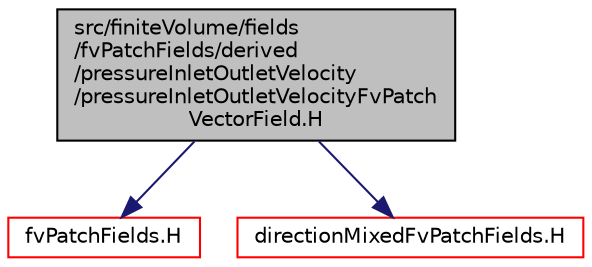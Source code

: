 digraph "src/finiteVolume/fields/fvPatchFields/derived/pressureInletOutletVelocity/pressureInletOutletVelocityFvPatchVectorField.H"
{
  bgcolor="transparent";
  edge [fontname="Helvetica",fontsize="10",labelfontname="Helvetica",labelfontsize="10"];
  node [fontname="Helvetica",fontsize="10",shape=record];
  Node1 [label="src/finiteVolume/fields\l/fvPatchFields/derived\l/pressureInletOutletVelocity\l/pressureInletOutletVelocityFvPatch\lVectorField.H",height=0.2,width=0.4,color="black", fillcolor="grey75", style="filled", fontcolor="black"];
  Node1 -> Node2 [color="midnightblue",fontsize="10",style="solid",fontname="Helvetica"];
  Node2 [label="fvPatchFields.H",height=0.2,width=0.4,color="red",URL="$a05679.html"];
  Node1 -> Node3 [color="midnightblue",fontsize="10",style="solid",fontname="Helvetica"];
  Node3 [label="directionMixedFvPatchFields.H",height=0.2,width=0.4,color="red",URL="$a05323.html"];
}
